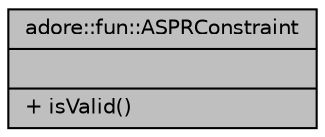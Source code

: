 digraph "adore::fun::ASPRConstraint"
{
 // LATEX_PDF_SIZE
  edge [fontname="Helvetica",fontsize="10",labelfontname="Helvetica",labelfontsize="10"];
  node [fontname="Helvetica",fontsize="10",shape=record];
  Node1 [label="{adore::fun::ASPRConstraint\n||+ isValid()\l}",height=0.2,width=0.4,color="black", fillcolor="grey75", style="filled", fontcolor="black",tooltip=" "];
}
